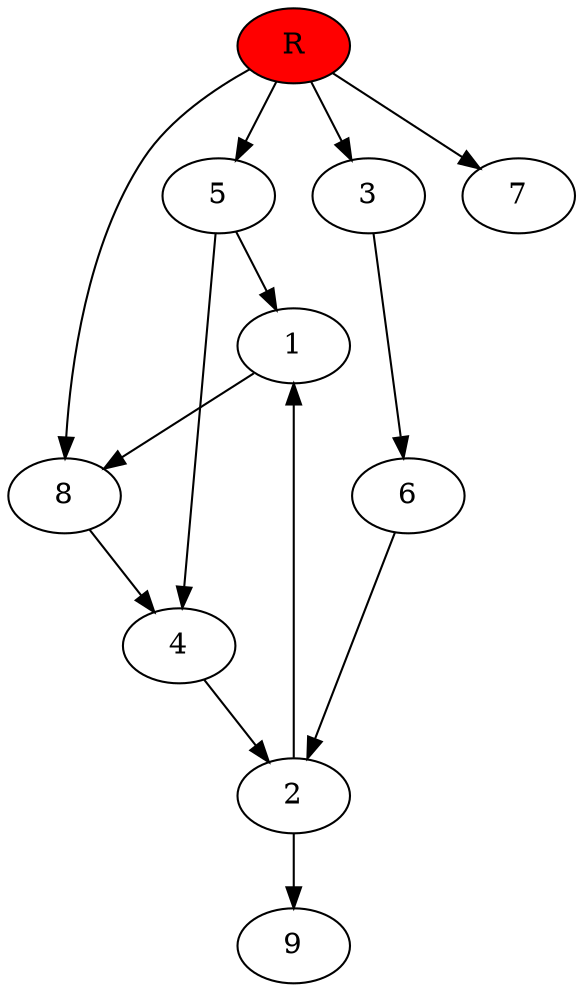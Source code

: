 digraph prb60995 {
	1
	2
	3
	4
	5
	6
	7
	8
	R [fillcolor="#ff0000" style=filled]
	1 -> 8
	2 -> 1
	2 -> 9
	3 -> 6
	4 -> 2
	5 -> 1
	5 -> 4
	6 -> 2
	8 -> 4
	R -> 3
	R -> 5
	R -> 7
	R -> 8
}

